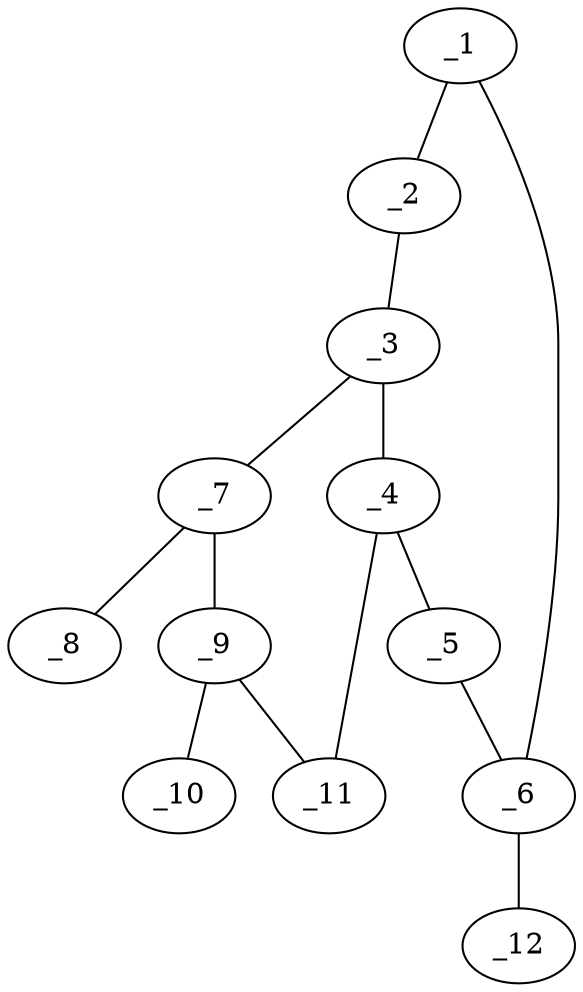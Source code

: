 graph molid650911 {
	_1	 [charge=0,
		chem=1,
		symbol="C  ",
		x="2.866",
		y="0.12"];
	_2	 [charge=0,
		chem=1,
		symbol="C  ",
		x="3.732",
		y="0.62"];
	_1 -- _2	 [valence=1];
	_6	 [charge=0,
		chem=1,
		symbol="C  ",
		x="2.866",
		y="-0.88"];
	_1 -- _6	 [valence=2];
	_3	 [charge=0,
		chem=1,
		symbol="C  ",
		x="4.5981",
		y="0.12"];
	_2 -- _3	 [valence=2];
	_4	 [charge=0,
		chem=1,
		symbol="C  ",
		x="4.5981",
		y="-0.88"];
	_3 -- _4	 [valence=1];
	_7	 [charge=0,
		chem=1,
		symbol="C  ",
		x="5.5491",
		y="0.429"];
	_3 -- _7	 [valence=1];
	_5	 [charge=0,
		chem=1,
		symbol="C  ",
		x="3.7321",
		y="-1.38"];
	_4 -- _5	 [valence=2];
	_11	 [charge=0,
		chem=4,
		symbol="N  ",
		x="5.5491",
		y="-1.189"];
	_4 -- _11	 [valence=1];
	_5 -- _6	 [valence=1];
	_12	 [charge=0,
		chem=22,
		symbol="F  ",
		x=2,
		y="-1.38"];
	_6 -- _12	 [valence=1];
	_8	 [charge=0,
		chem=2,
		symbol="O  ",
		x="5.8581",
		y="1.38"];
	_7 -- _8	 [valence=2];
	_9	 [charge=0,
		chem=1,
		symbol="C  ",
		x="6.1369",
		y="-0.38"];
	_7 -- _9	 [valence=1];
	_10	 [charge=0,
		chem=2,
		symbol="O  ",
		x="7.1369",
		y="-0.38"];
	_9 -- _10	 [valence=2];
	_9 -- _11	 [valence=1];
}
